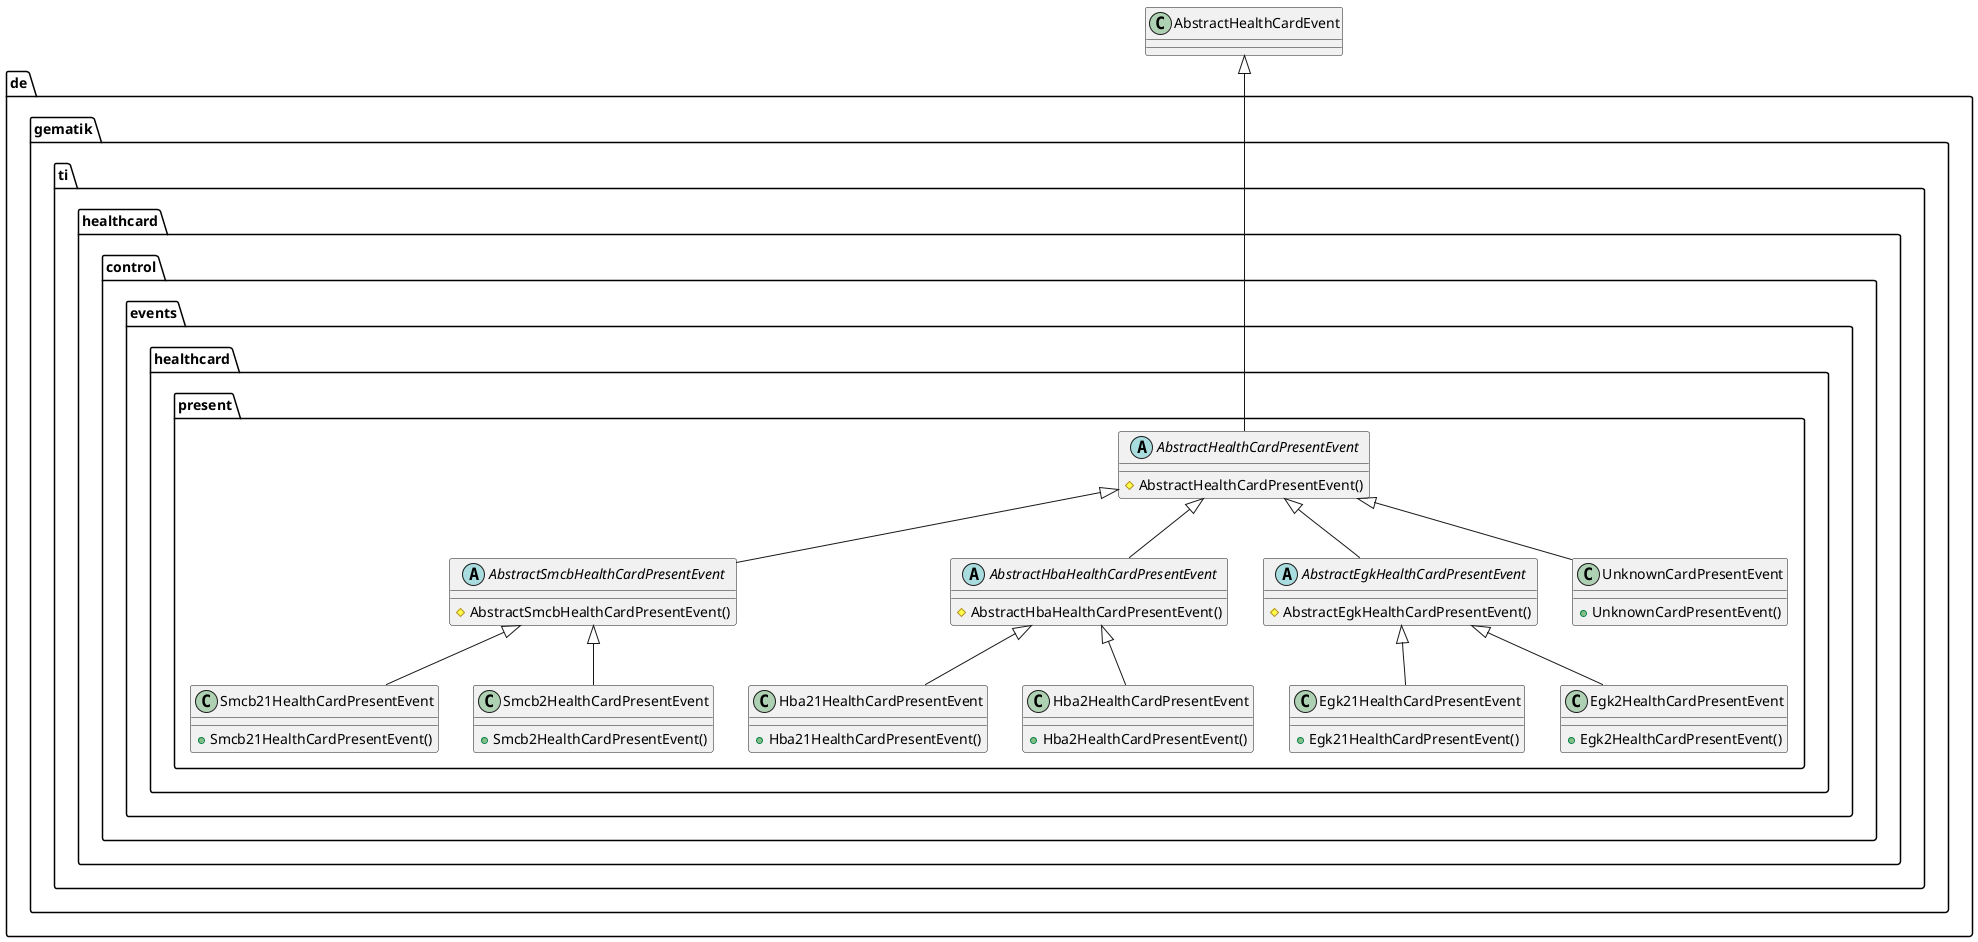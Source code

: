 @startuml



  package de.gematik.ti.healthcard.control {
    package de.gematik.ti.healthcard.control.events.healthcard {
      package de.gematik.ti.healthcard.control.events.healthcard.present {
        abstract class AbstractEgkHealthCardPresentEvent {
            # AbstractEgkHealthCardPresentEvent()
        }
      }
    }
  }
  

  package de.gematik.ti.healthcard.control {
    package de.gematik.ti.healthcard.control.events.healthcard {
      package de.gematik.ti.healthcard.control.events.healthcard.present {
        abstract class AbstractHbaHealthCardPresentEvent {
            # AbstractHbaHealthCardPresentEvent()
        }
      }
    }
  }
  

  package de.gematik.ti.healthcard.control {
    package de.gematik.ti.healthcard.control.events.healthcard {
      package de.gematik.ti.healthcard.control.events.healthcard.present {
        abstract class AbstractHealthCardPresentEvent {
            # AbstractHealthCardPresentEvent()
        }
      }
    }
  }
  

  package de.gematik.ti.healthcard.control {
    package de.gematik.ti.healthcard.control.events.healthcard {
      package de.gematik.ti.healthcard.control.events.healthcard.present {
        abstract class AbstractSmcbHealthCardPresentEvent {
            # AbstractSmcbHealthCardPresentEvent()
        }
      }
    }
  }
  

  package de.gematik.ti.healthcard.control {
    package de.gematik.ti.healthcard.control.events.healthcard {
      package de.gematik.ti.healthcard.control.events.healthcard.present {
        class Egk21HealthCardPresentEvent {
            + Egk21HealthCardPresentEvent()
        }
      }
    }
  }
  

  package de.gematik.ti.healthcard.control {
    package de.gematik.ti.healthcard.control.events.healthcard {
      package de.gematik.ti.healthcard.control.events.healthcard.present {
        class Egk2HealthCardPresentEvent {
            + Egk2HealthCardPresentEvent()
        }
      }
    }
  }
  

  package de.gematik.ti.healthcard.control {
    package de.gematik.ti.healthcard.control.events.healthcard {
      package de.gematik.ti.healthcard.control.events.healthcard.present {
        class Hba21HealthCardPresentEvent {
            + Hba21HealthCardPresentEvent()
        }
      }
    }
  }
  

  package de.gematik.ti.healthcard.control {
    package de.gematik.ti.healthcard.control.events.healthcard {
      package de.gematik.ti.healthcard.control.events.healthcard.present {
        class Hba2HealthCardPresentEvent {
            + Hba2HealthCardPresentEvent()
        }
      }
    }
  }
  

  package de.gematik.ti.healthcard.control {
    package de.gematik.ti.healthcard.control.events.healthcard {
      package de.gematik.ti.healthcard.control.events.healthcard.present {
        class Smcb21HealthCardPresentEvent {
            + Smcb21HealthCardPresentEvent()
        }
      }
    }
  }
  

  package de.gematik.ti.healthcard.control {
    package de.gematik.ti.healthcard.control.events.healthcard {
      package de.gematik.ti.healthcard.control.events.healthcard.present {
        class Smcb2HealthCardPresentEvent {
            + Smcb2HealthCardPresentEvent()
        }
      }
    }
  }
  

  package de.gematik.ti.healthcard.control {
    package de.gematik.ti.healthcard.control.events.healthcard {
      package de.gematik.ti.healthcard.control.events.healthcard.present {
        class UnknownCardPresentEvent {
            + UnknownCardPresentEvent()
        }
      }
    }
  }
  

  AbstractEgkHealthCardPresentEvent -up-|> AbstractHealthCardPresentEvent
  AbstractHbaHealthCardPresentEvent -up-|> AbstractHealthCardPresentEvent
  AbstractHealthCardPresentEvent -up-|> AbstractHealthCardEvent
  AbstractSmcbHealthCardPresentEvent -up-|> AbstractHealthCardPresentEvent
  Egk21HealthCardPresentEvent -up-|> AbstractEgkHealthCardPresentEvent
  Egk2HealthCardPresentEvent -up-|> AbstractEgkHealthCardPresentEvent
  Hba21HealthCardPresentEvent -up-|> AbstractHbaHealthCardPresentEvent
  Hba2HealthCardPresentEvent -up-|> AbstractHbaHealthCardPresentEvent
  Smcb21HealthCardPresentEvent -up-|> AbstractSmcbHealthCardPresentEvent
  Smcb2HealthCardPresentEvent -up-|> AbstractSmcbHealthCardPresentEvent
  UnknownCardPresentEvent -up-|> AbstractHealthCardPresentEvent









@enduml
